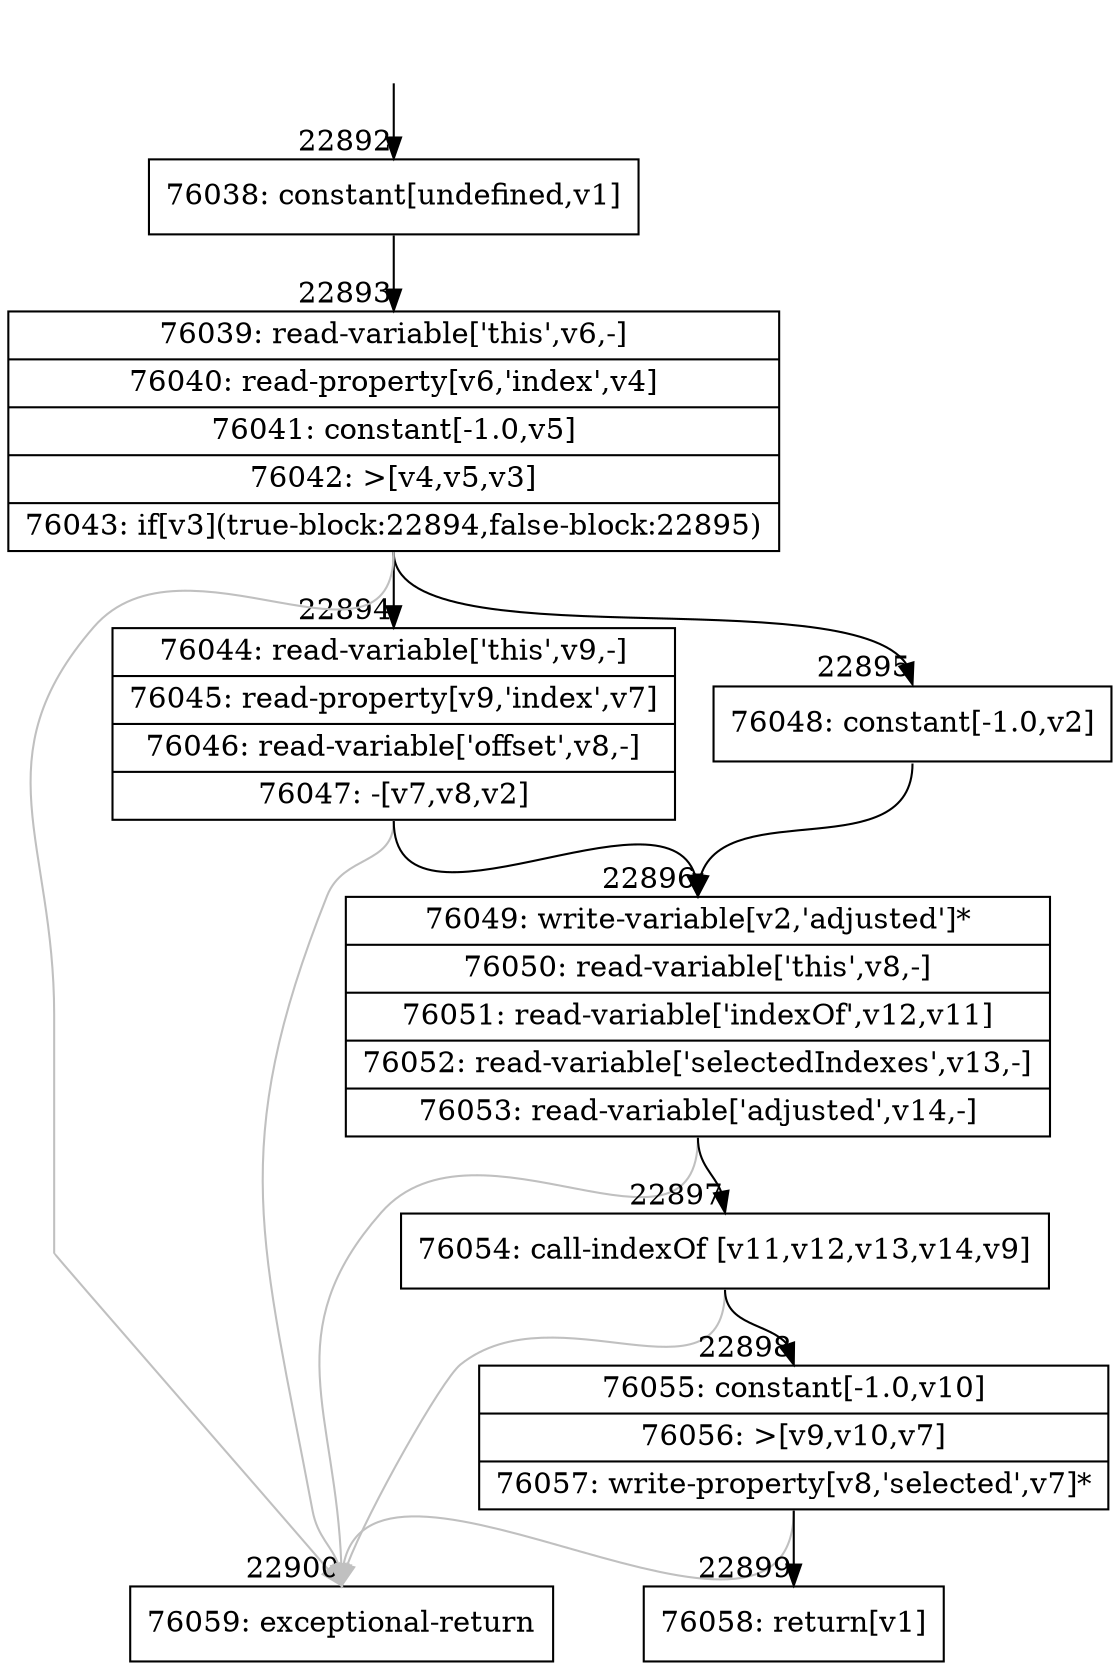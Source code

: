 digraph {
rankdir="TD"
BB_entry1992[shape=none,label=""];
BB_entry1992 -> BB22892 [tailport=s, headport=n, headlabel="    22892"]
BB22892 [shape=record label="{76038: constant[undefined,v1]}" ] 
BB22892 -> BB22893 [tailport=s, headport=n, headlabel="      22893"]
BB22893 [shape=record label="{76039: read-variable['this',v6,-]|76040: read-property[v6,'index',v4]|76041: constant[-1.0,v5]|76042: \>[v4,v5,v3]|76043: if[v3](true-block:22894,false-block:22895)}" ] 
BB22893 -> BB22894 [tailport=s, headport=n, headlabel="      22894"]
BB22893 -> BB22895 [tailport=s, headport=n, headlabel="      22895"]
BB22893 -> BB22900 [tailport=s, headport=n, color=gray, headlabel="      22900"]
BB22894 [shape=record label="{76044: read-variable['this',v9,-]|76045: read-property[v9,'index',v7]|76046: read-variable['offset',v8,-]|76047: -[v7,v8,v2]}" ] 
BB22894 -> BB22896 [tailport=s, headport=n, headlabel="      22896"]
BB22894 -> BB22900 [tailport=s, headport=n, color=gray]
BB22895 [shape=record label="{76048: constant[-1.0,v2]}" ] 
BB22895 -> BB22896 [tailport=s, headport=n]
BB22896 [shape=record label="{76049: write-variable[v2,'adjusted']*|76050: read-variable['this',v8,-]|76051: read-variable['indexOf',v12,v11]|76052: read-variable['selectedIndexes',v13,-]|76053: read-variable['adjusted',v14,-]}" ] 
BB22896 -> BB22897 [tailport=s, headport=n, headlabel="      22897"]
BB22896 -> BB22900 [tailport=s, headport=n, color=gray]
BB22897 [shape=record label="{76054: call-indexOf [v11,v12,v13,v14,v9]}" ] 
BB22897 -> BB22898 [tailport=s, headport=n, headlabel="      22898"]
BB22897 -> BB22900 [tailport=s, headport=n, color=gray]
BB22898 [shape=record label="{76055: constant[-1.0,v10]|76056: \>[v9,v10,v7]|76057: write-property[v8,'selected',v7]*}" ] 
BB22898 -> BB22899 [tailport=s, headport=n, headlabel="      22899"]
BB22898 -> BB22900 [tailport=s, headport=n, color=gray]
BB22899 [shape=record label="{76058: return[v1]}" ] 
BB22900 [shape=record label="{76059: exceptional-return}" ] 
//#$~ 42978
}
